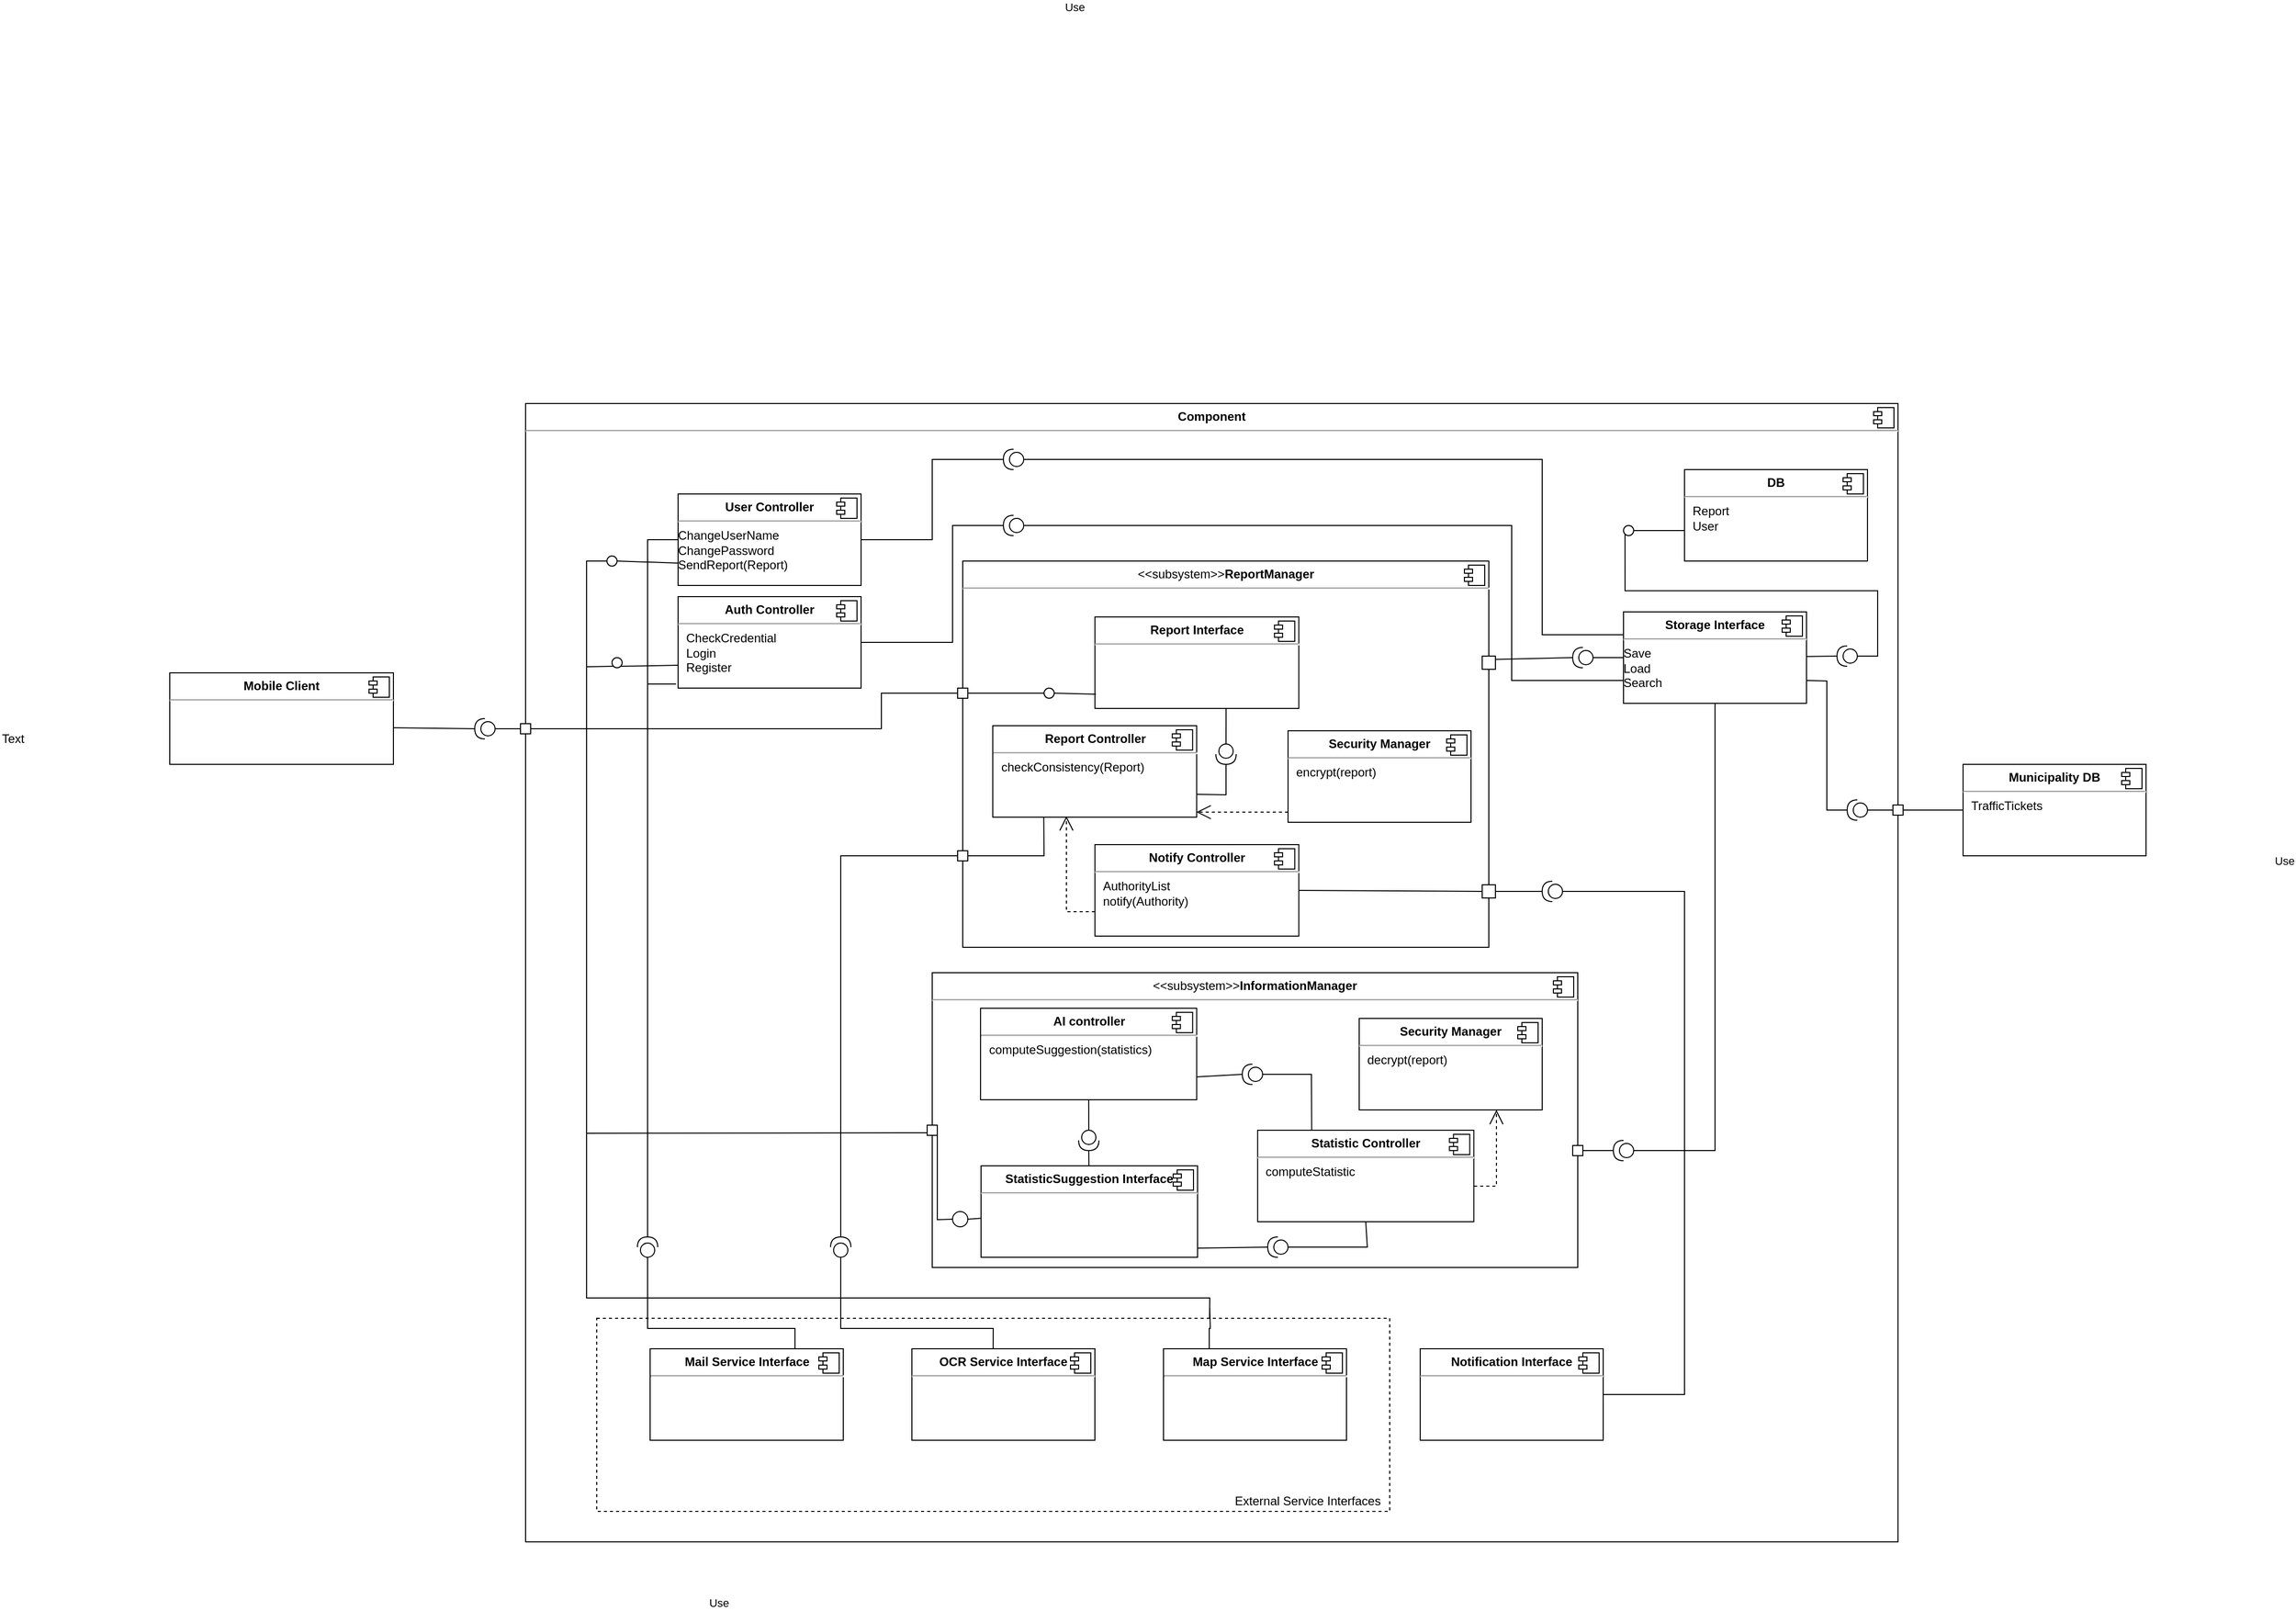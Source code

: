 <mxfile version="12.2.6" type="device" pages="1"><diagram id="5YClN9KeRhyfUi6IMF1h" name="Page-1"><mxGraphModel dx="1614" dy="1619" grid="1" gridSize="10" guides="1" tooltips="1" connect="1" arrows="1" fold="1" page="1" pageScale="1" pageWidth="827" pageHeight="1169" math="0" shadow="0"><root><mxCell id="0"/><mxCell id="1" parent="0"/><mxCell id="qqLT8RB5Y5soCKqECM3d-2" value="&lt;p style=&quot;margin: 0px ; margin-top: 6px ; text-align: center&quot;&gt;&lt;b&gt;Component&lt;/b&gt;&lt;/p&gt;&lt;hr&gt;&lt;p style=&quot;margin: 0px ; margin-left: 8px&quot;&gt;&lt;br&gt;&lt;/p&gt;" style="align=left;overflow=fill;html=1;shadow=0;" parent="1" vertex="1"><mxGeometry x="240" y="60" width="1350" height="1120" as="geometry"/></mxCell><mxCell id="qqLT8RB5Y5soCKqECM3d-3" value="" style="shape=component;jettyWidth=8;jettyHeight=4;" parent="qqLT8RB5Y5soCKqECM3d-2" vertex="1"><mxGeometry x="1" width="20" height="20" relative="1" as="geometry"><mxPoint x="-24" y="4" as="offset"/></mxGeometry></mxCell><mxCell id="qSNP_pKOV0-4uGFezlVe-158" value="&lt;p style=&quot;margin: 0px ; margin-top: 6px ; text-align: center&quot;&gt;&lt;b&gt;DB&lt;/b&gt;&lt;br&gt;&lt;/p&gt;&lt;hr&gt;&lt;p style=&quot;margin: 0px ; margin-left: 8px&quot;&gt;Report&lt;/p&gt;&lt;p style=&quot;margin: 0px ; margin-left: 8px&quot;&gt;User&lt;br&gt;&lt;/p&gt;" style="align=left;overflow=fill;html=1;" parent="qqLT8RB5Y5soCKqECM3d-2" vertex="1"><mxGeometry x="1140" y="65" width="180" height="90" as="geometry"/></mxCell><mxCell id="qSNP_pKOV0-4uGFezlVe-159" value="" style="shape=component;jettyWidth=8;jettyHeight=4;" parent="qSNP_pKOV0-4uGFezlVe-158" vertex="1"><mxGeometry x="1" width="20" height="20" relative="1" as="geometry"><mxPoint x="-24" y="4" as="offset"/></mxGeometry></mxCell><mxCell id="qqLT8RB5Y5soCKqECM3d-15" style="rounded=0;orthogonalLoop=1;jettySize=auto;html=1;exitX=1;exitY=0.5;exitDx=0;exitDy=0;endArrow=none;endFill=0;" parent="qqLT8RB5Y5soCKqECM3d-2" source="qSNP_pKOV0-4uGFezlVe-160" edge="1"><mxGeometry relative="1" as="geometry"><mxPoint x="1140" y="125" as="targetPoint"/></mxGeometry></mxCell><mxCell id="qSNP_pKOV0-4uGFezlVe-160" value="" style="ellipse;whiteSpace=wrap;html=1;aspect=fixed;" parent="qqLT8RB5Y5soCKqECM3d-2" vertex="1"><mxGeometry x="1080" y="120" width="10" height="10" as="geometry"/></mxCell><mxCell id="BfB_PKCpEKvkI4DOImgI-2" value="" style="shape=providedRequiredInterface;html=1;verticalLabelPosition=bottom;rotation=180;" vertex="1" parent="qqLT8RB5Y5soCKqECM3d-2"><mxGeometry x="470" y="45" width="20" height="20" as="geometry"/></mxCell><mxCell id="BfB_PKCpEKvkI4DOImgI-3" value="" style="shape=providedRequiredInterface;html=1;verticalLabelPosition=bottom;rotation=-180;" vertex="1" parent="qqLT8RB5Y5soCKqECM3d-2"><mxGeometry x="470" y="110" width="20" height="20" as="geometry"/></mxCell><mxCell id="a7hR6AEU0rqpUllK16c6-3" value="&lt;p style=&quot;margin: 0px ; margin-top: 6px ; text-align: center&quot;&gt;&lt;b&gt;Mobile Client&lt;/b&gt;&lt;br&gt;&lt;/p&gt;&lt;hr&gt;" style="align=left;overflow=fill;html=1;" parent="1" vertex="1"><mxGeometry x="-110" y="325" width="220" height="90" as="geometry"/></mxCell><mxCell id="a7hR6AEU0rqpUllK16c6-4" value="" style="shape=component;jettyWidth=8;jettyHeight=4;" parent="a7hR6AEU0rqpUllK16c6-3" vertex="1"><mxGeometry x="1" width="20" height="20" relative="1" as="geometry"><mxPoint x="-24" y="4" as="offset"/></mxGeometry></mxCell><mxCell id="qSNP_pKOV0-4uGFezlVe-74" value="&lt;p style=&quot;margin: 0px ; margin-top: 6px ; text-align: center&quot;&gt;&lt;b&gt;User Controller&lt;/b&gt;&lt;/p&gt;&lt;hr&gt;&lt;div&gt;ChangeUserName&lt;/div&gt;&lt;div&gt;ChangePassword&lt;br&gt;&lt;/div&gt;&lt;div&gt;SendReport(Report)&lt;br&gt;&lt;/div&gt;&lt;div&gt;&lt;br&gt;&lt;/div&gt;" style="align=left;overflow=fill;html=1;" parent="1" vertex="1"><mxGeometry x="390" y="149" width="180" height="90" as="geometry"/></mxCell><mxCell id="qSNP_pKOV0-4uGFezlVe-75" value="" style="shape=component;jettyWidth=8;jettyHeight=4;" parent="qSNP_pKOV0-4uGFezlVe-74" vertex="1"><mxGeometry x="1" width="20" height="20" relative="1" as="geometry"><mxPoint x="-24" y="4" as="offset"/></mxGeometry></mxCell><mxCell id="qSNP_pKOV0-4uGFezlVe-78" value="&lt;p style=&quot;margin: 0px ; margin-top: 6px ; text-align: center&quot;&gt;&lt;b&gt;Auth Controller&lt;br&gt;&lt;/b&gt;&lt;/p&gt;&lt;hr&gt;&lt;p style=&quot;margin: 0px ; margin-left: 8px&quot;&gt;CheckCredential&lt;/p&gt;&lt;p style=&quot;margin: 0px ; margin-left: 8px&quot;&gt;Login&lt;/p&gt;&lt;p style=&quot;margin: 0px ; margin-left: 8px&quot;&gt;Register&lt;br&gt;&lt;/p&gt;" style="align=left;overflow=fill;html=1;" parent="1" vertex="1"><mxGeometry x="390" y="250" width="180" height="90" as="geometry"/></mxCell><mxCell id="qSNP_pKOV0-4uGFezlVe-79" value="" style="shape=component;jettyWidth=8;jettyHeight=4;" parent="qSNP_pKOV0-4uGFezlVe-78" vertex="1"><mxGeometry x="1" width="20" height="20" relative="1" as="geometry"><mxPoint x="-24" y="4" as="offset"/></mxGeometry></mxCell><mxCell id="qSNP_pKOV0-4uGFezlVe-84" style="edgeStyle=none;rounded=0;orthogonalLoop=1;jettySize=auto;html=1;exitX=1;exitY=0.5;exitDx=0;exitDy=0;endArrow=none;endFill=0;" parent="1" source="qSNP_pKOV0-4uGFezlVe-80" edge="1"><mxGeometry relative="1" as="geometry"><mxPoint x="390" y="217" as="targetPoint"/></mxGeometry></mxCell><mxCell id="qSNP_pKOV0-4uGFezlVe-80" value="" style="ellipse;whiteSpace=wrap;html=1;aspect=fixed;" parent="1" vertex="1"><mxGeometry x="320" y="210" width="10" height="10" as="geometry"/></mxCell><mxCell id="qSNP_pKOV0-4uGFezlVe-89" style="edgeStyle=none;rounded=0;orthogonalLoop=1;jettySize=auto;html=1;exitX=1;exitY=0.5;exitDx=0;exitDy=0;exitPerimeter=0;entryX=1;entryY=0.6;entryDx=0;entryDy=0;entryPerimeter=0;endArrow=none;endFill=0;" parent="1" source="qSNP_pKOV0-4uGFezlVe-88" target="a7hR6AEU0rqpUllK16c6-3" edge="1"><mxGeometry relative="1" as="geometry"/></mxCell><mxCell id="qSNP_pKOV0-4uGFezlVe-90" style="edgeStyle=none;rounded=0;orthogonalLoop=1;jettySize=auto;html=1;exitX=0;exitY=0.5;exitDx=0;exitDy=0;exitPerimeter=0;entryX=0;entryY=0.5;entryDx=0;entryDy=0;endArrow=none;endFill=0;" parent="1" source="qSNP_pKOV0-4uGFezlVe-88" target="qSNP_pKOV0-4uGFezlVe-80" edge="1"><mxGeometry relative="1" as="geometry"><Array as="points"><mxPoint x="300" y="380"/><mxPoint x="300" y="215"/></Array></mxGeometry></mxCell><mxCell id="qSNP_pKOV0-4uGFezlVe-92" style="edgeStyle=none;rounded=0;orthogonalLoop=1;jettySize=auto;html=1;exitX=0;exitY=0.5;exitDx=0;exitDy=0;exitPerimeter=0;entryX=0;entryY=1;entryDx=0;entryDy=0;endArrow=none;endFill=0;" parent="1" source="qSNP_pKOV0-4uGFezlVe-88" target="qSNP_pKOV0-4uGFezlVe-91" edge="1"><mxGeometry relative="1" as="geometry"><Array as="points"><mxPoint x="300" y="380"/><mxPoint x="300" y="319"/></Array></mxGeometry></mxCell><mxCell id="qSNP_pKOV0-4uGFezlVe-104" style="edgeStyle=none;rounded=0;orthogonalLoop=1;jettySize=auto;html=1;exitX=0;exitY=0.5;exitDx=0;exitDy=0;exitPerimeter=0;entryX=0;entryY=0.5;entryDx=0;entryDy=0;endArrow=none;endFill=0;" parent="1" source="qSNP_pKOV0-4uGFezlVe-88" target="qSNP_pKOV0-4uGFezlVe-103" edge="1"><mxGeometry relative="1" as="geometry"><Array as="points"><mxPoint x="370" y="380"/><mxPoint x="590" y="380"/><mxPoint x="590" y="345"/></Array></mxGeometry></mxCell><mxCell id="qSNP_pKOV0-4uGFezlVe-138" style="edgeStyle=none;rounded=0;orthogonalLoop=1;jettySize=auto;html=1;exitX=0;exitY=0.5;exitDx=0;exitDy=0;exitPerimeter=0;entryX=0;entryY=0.75;entryDx=0;entryDy=0;endArrow=none;endFill=0;" parent="1" source="qSNP_pKOV0-4uGFezlVe-88" target="qSNP_pKOV0-4uGFezlVe-137" edge="1"><mxGeometry relative="1" as="geometry"><Array as="points"><mxPoint x="300" y="380"/><mxPoint x="300" y="778"/></Array></mxGeometry></mxCell><mxCell id="_xlGBoI4aea91XirdVQH-34" style="edgeStyle=none;rounded=0;orthogonalLoop=1;jettySize=auto;html=1;exitX=0;exitY=0.5;exitDx=0;exitDy=0;exitPerimeter=0;entryX=0.25;entryY=0;entryDx=0;entryDy=0;labelBackgroundColor=#ffffff;endArrow=none;endFill=0;" parent="1" source="qqLT8RB5Y5soCKqECM3d-7" target="qSNP_pKOV0-4uGFezlVe-113" edge="1"><mxGeometry relative="1" as="geometry"><Array as="points"><mxPoint x="300" y="380"/><mxPoint x="300" y="940"/><mxPoint x="913" y="940"/></Array></mxGeometry></mxCell><mxCell id="qqLT8RB5Y5soCKqECM3d-6" style="edgeStyle=orthogonalEdgeStyle;rounded=0;orthogonalLoop=1;jettySize=auto;html=1;exitX=1;exitY=0.5;exitDx=0;exitDy=0;exitPerimeter=0;endArrow=none;endFill=0;" parent="1" source="qSNP_pKOV0-4uGFezlVe-88" edge="1"><mxGeometry relative="1" as="geometry"><mxPoint x="190" y="380" as="targetPoint"/></mxGeometry></mxCell><mxCell id="qSNP_pKOV0-4uGFezlVe-88" value="" style="shape=providedRequiredInterface;html=1;verticalLabelPosition=bottom;rotation=180;" parent="1" vertex="1"><mxGeometry x="190" y="370" width="20" height="20" as="geometry"/></mxCell><mxCell id="qSNP_pKOV0-4uGFezlVe-93" style="edgeStyle=none;rounded=0;orthogonalLoop=1;jettySize=auto;html=1;exitX=1;exitY=1;exitDx=0;exitDy=0;entryX=0;entryY=0.75;entryDx=0;entryDy=0;endArrow=none;endFill=0;" parent="1" source="qSNP_pKOV0-4uGFezlVe-91" target="qSNP_pKOV0-4uGFezlVe-78" edge="1"><mxGeometry relative="1" as="geometry"/></mxCell><mxCell id="qSNP_pKOV0-4uGFezlVe-91" value="" style="ellipse;whiteSpace=wrap;html=1;aspect=fixed;" parent="1" vertex="1"><mxGeometry x="325" y="310" width="10" height="10" as="geometry"/></mxCell><mxCell id="qSNP_pKOV0-4uGFezlVe-95" value="&lt;p style=&quot;margin: 0px ; margin-top: 6px ; text-align: center&quot;&gt;&amp;lt;&amp;lt;subsystem&amp;gt;&amp;gt;&lt;b&gt;ReportManager&lt;/b&gt;&lt;br&gt;&lt;/p&gt;&lt;hr&gt;" style="align=left;overflow=fill;html=1;" parent="1" vertex="1"><mxGeometry x="670" y="215" width="517.5" height="380" as="geometry"/></mxCell><mxCell id="qSNP_pKOV0-4uGFezlVe-96" value="" style="shape=component;jettyWidth=8;jettyHeight=4;" parent="qSNP_pKOV0-4uGFezlVe-95" vertex="1"><mxGeometry x="1" width="20" height="20" relative="1" as="geometry"><mxPoint x="-24" y="4" as="offset"/></mxGeometry></mxCell><mxCell id="qSNP_pKOV0-4uGFezlVe-97" value="&lt;p style=&quot;margin: 0px ; margin-top: 6px ; text-align: center&quot;&gt;&lt;b&gt;Report Interface&lt;br&gt;&lt;/b&gt;&lt;/p&gt;&lt;hr&gt;&lt;p style=&quot;margin: 0px ; margin-left: 8px&quot;&gt;&lt;br&gt;&lt;/p&gt;" style="align=left;overflow=fill;html=1;" parent="qSNP_pKOV0-4uGFezlVe-95" vertex="1"><mxGeometry x="130.071" y="55" width="200.571" height="90" as="geometry"/></mxCell><mxCell id="qSNP_pKOV0-4uGFezlVe-98" value="" style="shape=component;jettyWidth=8;jettyHeight=4;" parent="qSNP_pKOV0-4uGFezlVe-97" vertex="1"><mxGeometry x="1" width="20" height="20" relative="1" as="geometry"><mxPoint x="-24" y="4" as="offset"/></mxGeometry></mxCell><mxCell id="qSNP_pKOV0-4uGFezlVe-99" value="&lt;p style=&quot;margin: 0px ; margin-top: 6px ; text-align: center&quot;&gt;&lt;b&gt;Report Controller&lt;/b&gt;&lt;br&gt;&lt;/p&gt;&lt;hr&gt;&lt;p style=&quot;margin: 0px ; margin-left: 8px&quot;&gt;checkConsistency(Report)&lt;/p&gt;" style="align=left;overflow=fill;html=1;" parent="qSNP_pKOV0-4uGFezlVe-95" vertex="1"><mxGeometry x="29.571" y="162" width="200.571" height="90" as="geometry"/></mxCell><mxCell id="qSNP_pKOV0-4uGFezlVe-100" value="" style="shape=component;jettyWidth=8;jettyHeight=4;" parent="qSNP_pKOV0-4uGFezlVe-99" vertex="1"><mxGeometry x="1" width="20" height="20" relative="1" as="geometry"><mxPoint x="-24" y="4" as="offset"/></mxGeometry></mxCell><mxCell id="qSNP_pKOV0-4uGFezlVe-101" value="&lt;p style=&quot;margin: 0px ; margin-top: 6px ; text-align: center&quot;&gt;&lt;b&gt;Notify Controller&lt;/b&gt;&lt;br&gt;&lt;/p&gt;&lt;hr&gt;&lt;p style=&quot;margin: 0px ; margin-left: 8px&quot;&gt;AuthorityList&lt;/p&gt;&lt;p style=&quot;margin: 0px ; margin-left: 8px&quot;&gt;notify(Authority)&lt;br&gt;&lt;/p&gt;" style="align=left;overflow=fill;html=1;" parent="qSNP_pKOV0-4uGFezlVe-95" vertex="1"><mxGeometry x="130.071" y="279" width="200.571" height="90" as="geometry"/></mxCell><mxCell id="qSNP_pKOV0-4uGFezlVe-102" value="" style="shape=component;jettyWidth=8;jettyHeight=4;" parent="qSNP_pKOV0-4uGFezlVe-101" vertex="1"><mxGeometry x="1" width="20" height="20" relative="1" as="geometry"><mxPoint x="-24" y="4" as="offset"/></mxGeometry></mxCell><mxCell id="_xlGBoI4aea91XirdVQH-38" value="Use" style="endArrow=open;endSize=12;dashed=1;html=1;labelBackgroundColor=#ffffff;entryX=0.361;entryY=0.989;entryDx=0;entryDy=0;entryPerimeter=0;rounded=0;" parent="qSNP_pKOV0-4uGFezlVe-101" target="qSNP_pKOV0-4uGFezlVe-99" edge="1"><mxGeometry x="1" y="-796" width="160" relative="1" as="geometry"><mxPoint x="-0.071" y="66" as="sourcePoint"/><mxPoint x="159.929" y="66" as="targetPoint"/><Array as="points"><mxPoint x="-28.071" y="66"/></Array><mxPoint x="-788" y="-796" as="offset"/></mxGeometry></mxCell><mxCell id="qSNP_pKOV0-4uGFezlVe-107" style="edgeStyle=none;rounded=0;orthogonalLoop=1;jettySize=auto;html=1;exitX=1;exitY=0.5;exitDx=0;exitDy=0;endArrow=none;endFill=0;" parent="qSNP_pKOV0-4uGFezlVe-95" source="qSNP_pKOV0-4uGFezlVe-105" edge="1"><mxGeometry relative="1" as="geometry"><mxPoint x="131" y="131" as="targetPoint"/></mxGeometry></mxCell><mxCell id="qSNP_pKOV0-4uGFezlVe-105" value="" style="ellipse;whiteSpace=wrap;html=1;aspect=fixed;" parent="qSNP_pKOV0-4uGFezlVe-95" vertex="1"><mxGeometry x="80" y="125" width="10" height="10" as="geometry"/></mxCell><mxCell id="_xlGBoI4aea91XirdVQH-5" value="&lt;p style=&quot;margin: 0px ; margin-top: 6px ; text-align: center&quot;&gt;&lt;b&gt;Security Manager&lt;/b&gt;&lt;br&gt;&lt;/p&gt;&lt;hr&gt;&lt;p style=&quot;margin: 0px ; margin-left: 8px&quot;&gt;encrypt(report)&lt;/p&gt;" style="align=left;overflow=fill;html=1;" parent="qSNP_pKOV0-4uGFezlVe-95" vertex="1"><mxGeometry x="320" y="167" width="180" height="90" as="geometry"/></mxCell><mxCell id="_xlGBoI4aea91XirdVQH-6" value="" style="shape=component;jettyWidth=8;jettyHeight=4;" parent="_xlGBoI4aea91XirdVQH-5" vertex="1"><mxGeometry x="1" width="20" height="20" relative="1" as="geometry"><mxPoint x="-24" y="4" as="offset"/></mxGeometry></mxCell><mxCell id="_xlGBoI4aea91XirdVQH-29" style="edgeStyle=none;rounded=0;orthogonalLoop=1;jettySize=auto;html=1;exitX=1;exitY=0.5;exitDx=0;exitDy=0;exitPerimeter=0;entryX=1;entryY=0.75;entryDx=0;entryDy=0;endArrow=none;endFill=0;" parent="qSNP_pKOV0-4uGFezlVe-95" source="_xlGBoI4aea91XirdVQH-28" target="qSNP_pKOV0-4uGFezlVe-99" edge="1"><mxGeometry relative="1" as="geometry"><Array as="points"><mxPoint x="259" y="230"/></Array></mxGeometry></mxCell><mxCell id="_xlGBoI4aea91XirdVQH-30" style="edgeStyle=none;rounded=0;orthogonalLoop=1;jettySize=auto;html=1;exitX=0;exitY=0.5;exitDx=0;exitDy=0;exitPerimeter=0;entryX=0.643;entryY=1;entryDx=0;entryDy=0;entryPerimeter=0;endArrow=none;endFill=0;" parent="qSNP_pKOV0-4uGFezlVe-95" source="_xlGBoI4aea91XirdVQH-28" target="qSNP_pKOV0-4uGFezlVe-97" edge="1"><mxGeometry relative="1" as="geometry"/></mxCell><mxCell id="_xlGBoI4aea91XirdVQH-28" value="" style="shape=providedRequiredInterface;html=1;verticalLabelPosition=bottom;rotation=90;" parent="qSNP_pKOV0-4uGFezlVe-95" vertex="1"><mxGeometry x="249" y="180" width="20" height="20" as="geometry"/></mxCell><mxCell id="_xlGBoI4aea91XirdVQH-33" value="Use" style="endArrow=open;endSize=12;dashed=1;exitX=0;exitY=0.889;exitDx=0;exitDy=0;exitPerimeter=0;entryX=0.999;entryY=0.945;entryDx=0;entryDy=0;entryPerimeter=0;html=1;labelBackgroundColor=#ffffff;" parent="qSNP_pKOV0-4uGFezlVe-95" source="_xlGBoI4aea91XirdVQH-5" target="qSNP_pKOV0-4uGFezlVe-99" edge="1"><mxGeometry x="-1" y="981" width="160" relative="1" as="geometry"><mxPoint x="210" y="265" as="sourcePoint"/><mxPoint x="370" y="265" as="targetPoint"/><mxPoint x="980" y="-933" as="offset"/></mxGeometry></mxCell><mxCell id="qSNP_pKOV0-4uGFezlVe-106" style="edgeStyle=none;rounded=0;orthogonalLoop=1;jettySize=auto;html=1;exitX=1;exitY=0.5;exitDx=0;exitDy=0;entryX=0;entryY=0.5;entryDx=0;entryDy=0;endArrow=none;endFill=0;" parent="1" source="qSNP_pKOV0-4uGFezlVe-103" target="qSNP_pKOV0-4uGFezlVe-105" edge="1"><mxGeometry relative="1" as="geometry"/></mxCell><mxCell id="qSNP_pKOV0-4uGFezlVe-103" value="" style="whiteSpace=wrap;html=1;aspect=fixed;" parent="1" vertex="1"><mxGeometry x="665" y="340" width="10" height="10" as="geometry"/></mxCell><mxCell id="qSNP_pKOV0-4uGFezlVe-108" value="" style="rounded=0;whiteSpace=wrap;html=1;dashed=1;" parent="1" vertex="1"><mxGeometry x="310" y="960" width="780" height="190" as="geometry"/></mxCell><mxCell id="qSNP_pKOV0-4uGFezlVe-109" value="&lt;p style=&quot;margin: 0px ; margin-top: 6px ; text-align: center&quot;&gt;&lt;b&gt;Mail Service Interface&lt;/b&gt;&lt;br&gt;&lt;/p&gt;&lt;hr&gt;&lt;p style=&quot;margin: 0px ; margin-left: 8px&quot;&gt;&lt;br&gt;&lt;br&gt;&lt;/p&gt;" style="align=left;overflow=fill;html=1;" parent="1" vertex="1"><mxGeometry x="362.5" y="990" width="190" height="90" as="geometry"/></mxCell><mxCell id="qSNP_pKOV0-4uGFezlVe-110" value="" style="shape=component;jettyWidth=8;jettyHeight=4;" parent="qSNP_pKOV0-4uGFezlVe-109" vertex="1"><mxGeometry x="1" width="20" height="20" relative="1" as="geometry"><mxPoint x="-24" y="4" as="offset"/></mxGeometry></mxCell><mxCell id="qSNP_pKOV0-4uGFezlVe-111" value="&lt;p style=&quot;margin: 0px ; margin-top: 6px ; text-align: center&quot;&gt;&lt;b&gt;OCR Service Interface&lt;/b&gt;&lt;br&gt;&lt;/p&gt;&lt;hr&gt;" style="align=left;overflow=fill;html=1;" parent="1" vertex="1"><mxGeometry x="620" y="990" width="180" height="90" as="geometry"/></mxCell><mxCell id="qSNP_pKOV0-4uGFezlVe-112" value="" style="shape=component;jettyWidth=8;jettyHeight=4;" parent="qSNP_pKOV0-4uGFezlVe-111" vertex="1"><mxGeometry x="1" width="20" height="20" relative="1" as="geometry"><mxPoint x="-24" y="4" as="offset"/></mxGeometry></mxCell><mxCell id="qqLT8RB5Y5soCKqECM3d-5" style="edgeStyle=orthogonalEdgeStyle;rounded=0;orthogonalLoop=1;jettySize=auto;html=1;exitX=0.25;exitY=0;exitDx=0;exitDy=0;endArrow=none;endFill=0;" parent="1" source="qSNP_pKOV0-4uGFezlVe-113" edge="1"><mxGeometry relative="1" as="geometry"><mxPoint x="913" y="950" as="targetPoint"/></mxGeometry></mxCell><mxCell id="qSNP_pKOV0-4uGFezlVe-113" value="&lt;p style=&quot;margin: 0px ; margin-top: 6px ; text-align: center&quot;&gt;&lt;b&gt;Map Service Interface&lt;/b&gt;&lt;br&gt;&lt;/p&gt;&lt;hr&gt;&lt;p style=&quot;margin: 0px ; margin-left: 8px&quot;&gt;&lt;br&gt;&lt;/p&gt;" style="align=left;overflow=fill;html=1;" parent="1" vertex="1"><mxGeometry x="867.5" y="990" width="180" height="90" as="geometry"/></mxCell><mxCell id="qSNP_pKOV0-4uGFezlVe-114" value="" style="shape=component;jettyWidth=8;jettyHeight=4;" parent="qSNP_pKOV0-4uGFezlVe-113" vertex="1"><mxGeometry x="1" width="20" height="20" relative="1" as="geometry"><mxPoint x="-24" y="4" as="offset"/></mxGeometry></mxCell><mxCell id="qSNP_pKOV0-4uGFezlVe-116" style="edgeStyle=none;rounded=0;orthogonalLoop=1;jettySize=auto;html=1;exitX=1;exitY=0.5;exitDx=0;exitDy=0;exitPerimeter=0;entryX=-0.011;entryY=0.956;entryDx=0;entryDy=0;entryPerimeter=0;endArrow=none;endFill=0;" parent="1" source="qSNP_pKOV0-4uGFezlVe-115" target="qSNP_pKOV0-4uGFezlVe-78" edge="1"><mxGeometry relative="1" as="geometry"><Array as="points"><mxPoint x="360" y="336"/></Array></mxGeometry></mxCell><mxCell id="qSNP_pKOV0-4uGFezlVe-117" style="edgeStyle=none;rounded=0;orthogonalLoop=1;jettySize=auto;html=1;exitX=0;exitY=0.5;exitDx=0;exitDy=0;exitPerimeter=0;entryX=0.75;entryY=0;entryDx=0;entryDy=0;endArrow=none;endFill=0;" parent="1" source="qSNP_pKOV0-4uGFezlVe-115" target="qSNP_pKOV0-4uGFezlVe-109" edge="1"><mxGeometry relative="1" as="geometry"><Array as="points"><mxPoint x="360" y="970"/><mxPoint x="505" y="970"/></Array></mxGeometry></mxCell><mxCell id="_xlGBoI4aea91XirdVQH-15" style="edgeStyle=none;rounded=0;orthogonalLoop=1;jettySize=auto;html=1;exitX=1;exitY=0.5;exitDx=0;exitDy=0;exitPerimeter=0;entryX=0;entryY=0.5;entryDx=0;entryDy=0;endArrow=none;endFill=0;" parent="1" source="qSNP_pKOV0-4uGFezlVe-115" target="qSNP_pKOV0-4uGFezlVe-74" edge="1"><mxGeometry relative="1" as="geometry"><Array as="points"><mxPoint x="360" y="194"/></Array></mxGeometry></mxCell><mxCell id="qSNP_pKOV0-4uGFezlVe-115" value="" style="shape=providedRequiredInterface;html=1;verticalLabelPosition=bottom;rotation=-90;" parent="1" vertex="1"><mxGeometry x="350" y="880" width="20" height="20" as="geometry"/></mxCell><mxCell id="qSNP_pKOV0-4uGFezlVe-119" value="&lt;p style=&quot;margin: 0px ; margin-top: 6px ; text-align: center&quot;&gt;&lt;b&gt;Notification Interface&lt;/b&gt;&lt;br&gt;&lt;/p&gt;&lt;hr&gt;&lt;p style=&quot;margin: 0px ; margin-left: 8px&quot;&gt;&lt;br&gt;&lt;/p&gt;" style="align=left;overflow=fill;html=1;" parent="1" vertex="1"><mxGeometry x="1120" y="990" width="180" height="90" as="geometry"/></mxCell><mxCell id="qSNP_pKOV0-4uGFezlVe-120" value="" style="shape=component;jettyWidth=8;jettyHeight=4;" parent="qSNP_pKOV0-4uGFezlVe-119" vertex="1"><mxGeometry x="1" width="20" height="20" relative="1" as="geometry"><mxPoint x="-24" y="4" as="offset"/></mxGeometry></mxCell><mxCell id="qSNP_pKOV0-4uGFezlVe-121" value="&lt;p style=&quot;margin: 0px ; margin-top: 6px ; text-align: center&quot;&gt;&amp;lt;&amp;lt;subsystem&amp;gt;&amp;gt;&lt;b&gt;InformationManager&lt;/b&gt;&lt;br&gt;&lt;/p&gt;&lt;hr&gt;" style="align=left;overflow=fill;html=1;" parent="1" vertex="1"><mxGeometry x="640" y="620" width="635" height="290" as="geometry"/></mxCell><mxCell id="qSNP_pKOV0-4uGFezlVe-122" value="" style="shape=component;jettyWidth=8;jettyHeight=4;" parent="qSNP_pKOV0-4uGFezlVe-121" vertex="1"><mxGeometry x="1" width="20" height="20" relative="1" as="geometry"><mxPoint x="-24" y="4" as="offset"/></mxGeometry></mxCell><mxCell id="qSNP_pKOV0-4uGFezlVe-123" value="&lt;p style=&quot;margin: 0px ; margin-top: 6px ; text-align: center&quot;&gt;&lt;b&gt;AI controller&lt;/b&gt;&lt;br&gt;&lt;/p&gt;&lt;hr&gt;&lt;p style=&quot;margin: 0px ; margin-left: 8px&quot;&gt;computeSuggestion(statistics)&lt;br&gt;&lt;/p&gt;" style="align=left;overflow=fill;html=1;" parent="qSNP_pKOV0-4uGFezlVe-121" vertex="1"><mxGeometry x="47.533" y="35" width="212.627" height="90" as="geometry"/></mxCell><mxCell id="qSNP_pKOV0-4uGFezlVe-124" value="" style="shape=component;jettyWidth=8;jettyHeight=4;" parent="qSNP_pKOV0-4uGFezlVe-123" vertex="1"><mxGeometry x="1" width="20" height="20" relative="1" as="geometry"><mxPoint x="-24" y="4" as="offset"/></mxGeometry></mxCell><mxCell id="qSNP_pKOV0-4uGFezlVe-125" value="&lt;p style=&quot;margin: 0px ; margin-top: 6px ; text-align: center&quot;&gt;&lt;b&gt;StatisticSuggestion Interface&lt;/b&gt;&lt;br&gt;&lt;/p&gt;&lt;hr&gt;&lt;p style=&quot;margin: 0px ; margin-left: 8px&quot;&gt;&lt;br&gt;&lt;/p&gt;" style="align=left;overflow=fill;html=1;" parent="qSNP_pKOV0-4uGFezlVe-121" vertex="1"><mxGeometry x="48" y="190" width="213" height="90" as="geometry"/></mxCell><mxCell id="qSNP_pKOV0-4uGFezlVe-126" value="" style="shape=component;jettyWidth=8;jettyHeight=4;" parent="qSNP_pKOV0-4uGFezlVe-125" vertex="1"><mxGeometry x="1" width="20" height="20" relative="1" as="geometry"><mxPoint x="-24" y="4" as="offset"/></mxGeometry></mxCell><mxCell id="qSNP_pKOV0-4uGFezlVe-127" value="&lt;p style=&quot;margin: 0px ; margin-top: 6px ; text-align: center&quot;&gt;&lt;b&gt;Statistic Controller&lt;/b&gt;&lt;br&gt;&lt;/p&gt;&lt;hr&gt;&lt;p style=&quot;margin: 0px ; margin-left: 8px&quot;&gt;computeStatistic&lt;/p&gt;" style="align=left;overflow=fill;html=1;" parent="qSNP_pKOV0-4uGFezlVe-121" vertex="1"><mxGeometry x="320.127" y="155" width="212.627" height="90" as="geometry"/></mxCell><mxCell id="qSNP_pKOV0-4uGFezlVe-128" value="" style="shape=component;jettyWidth=8;jettyHeight=4;" parent="qSNP_pKOV0-4uGFezlVe-127" vertex="1"><mxGeometry x="1" width="20" height="20" relative="1" as="geometry"><mxPoint x="-24" y="4" as="offset"/></mxGeometry></mxCell><mxCell id="qSNP_pKOV0-4uGFezlVe-130" style="edgeStyle=none;rounded=0;orthogonalLoop=1;jettySize=auto;html=1;exitX=1;exitY=0.5;exitDx=0;exitDy=0;exitPerimeter=0;entryX=1;entryY=0.75;entryDx=0;entryDy=0;endArrow=none;endFill=0;" parent="qSNP_pKOV0-4uGFezlVe-121" source="qSNP_pKOV0-4uGFezlVe-129" target="qSNP_pKOV0-4uGFezlVe-123" edge="1"><mxGeometry relative="1" as="geometry"/></mxCell><mxCell id="qSNP_pKOV0-4uGFezlVe-131" style="edgeStyle=none;rounded=0;orthogonalLoop=1;jettySize=auto;html=1;exitX=0;exitY=0.5;exitDx=0;exitDy=0;exitPerimeter=0;endArrow=none;endFill=0;entryX=0.25;entryY=0;entryDx=0;entryDy=0;" parent="qSNP_pKOV0-4uGFezlVe-121" source="qSNP_pKOV0-4uGFezlVe-129" target="qSNP_pKOV0-4uGFezlVe-127" edge="1"><mxGeometry relative="1" as="geometry"><Array as="points"><mxPoint x="373" y="100"/></Array><mxPoint x="442" y="139" as="targetPoint"/></mxGeometry></mxCell><mxCell id="qSNP_pKOV0-4uGFezlVe-129" value="" style="shape=providedRequiredInterface;html=1;verticalLabelPosition=bottom;rotation=-180;" parent="qSNP_pKOV0-4uGFezlVe-121" vertex="1"><mxGeometry x="305" y="90" width="20" height="20" as="geometry"/></mxCell><mxCell id="qSNP_pKOV0-4uGFezlVe-133" style="edgeStyle=none;rounded=0;orthogonalLoop=1;jettySize=auto;html=1;exitX=1;exitY=0.5;exitDx=0;exitDy=0;exitPerimeter=0;entryX=1;entryY=0.9;entryDx=0;entryDy=0;endArrow=none;endFill=0;entryPerimeter=0;" parent="qSNP_pKOV0-4uGFezlVe-121" source="qSNP_pKOV0-4uGFezlVe-132" target="qSNP_pKOV0-4uGFezlVe-125" edge="1"><mxGeometry relative="1" as="geometry"/></mxCell><mxCell id="qSNP_pKOV0-4uGFezlVe-136" style="edgeStyle=none;rounded=0;orthogonalLoop=1;jettySize=auto;html=1;exitX=0;exitY=0.5;exitDx=0;exitDy=0;exitPerimeter=0;entryX=0.5;entryY=1;entryDx=0;entryDy=0;endArrow=none;endFill=0;" parent="qSNP_pKOV0-4uGFezlVe-121" source="qSNP_pKOV0-4uGFezlVe-132" target="qSNP_pKOV0-4uGFezlVe-127" edge="1"><mxGeometry relative="1" as="geometry"><Array as="points"><mxPoint x="428" y="270"/></Array></mxGeometry></mxCell><mxCell id="qSNP_pKOV0-4uGFezlVe-132" value="" style="shape=providedRequiredInterface;html=1;verticalLabelPosition=bottom;rotation=180;" parent="qSNP_pKOV0-4uGFezlVe-121" vertex="1"><mxGeometry x="330" y="260" width="20" height="20" as="geometry"/></mxCell><mxCell id="qSNP_pKOV0-4uGFezlVe-146" style="edgeStyle=none;rounded=0;orthogonalLoop=1;jettySize=auto;html=1;exitX=1;exitY=0.5;exitDx=0;exitDy=0;entryX=0;entryY=0.5;entryDx=0;entryDy=0;endArrow=none;endFill=0;" parent="qSNP_pKOV0-4uGFezlVe-121" source="qSNP_pKOV0-4uGFezlVe-137" target="qSNP_pKOV0-4uGFezlVe-144" edge="1"><mxGeometry relative="1" as="geometry"><Array as="points"><mxPoint x="5" y="243"/></Array></mxGeometry></mxCell><mxCell id="qSNP_pKOV0-4uGFezlVe-137" value="" style="whiteSpace=wrap;html=1;aspect=fixed;" parent="qSNP_pKOV0-4uGFezlVe-121" vertex="1"><mxGeometry x="-5" y="150" width="10" height="10" as="geometry"/></mxCell><mxCell id="qSNP_pKOV0-4uGFezlVe-142" style="edgeStyle=none;rounded=0;orthogonalLoop=1;jettySize=auto;html=1;exitX=1;exitY=0.5;exitDx=0;exitDy=0;exitPerimeter=0;endArrow=none;endFill=0;" parent="qSNP_pKOV0-4uGFezlVe-121" source="qSNP_pKOV0-4uGFezlVe-139" target="qSNP_pKOV0-4uGFezlVe-125" edge="1"><mxGeometry relative="1" as="geometry"/></mxCell><mxCell id="qSNP_pKOV0-4uGFezlVe-143" style="edgeStyle=none;rounded=0;orthogonalLoop=1;jettySize=auto;html=1;exitX=0;exitY=0.5;exitDx=0;exitDy=0;exitPerimeter=0;endArrow=none;endFill=0;" parent="qSNP_pKOV0-4uGFezlVe-121" source="qSNP_pKOV0-4uGFezlVe-139" target="qSNP_pKOV0-4uGFezlVe-123" edge="1"><mxGeometry relative="1" as="geometry"/></mxCell><mxCell id="qSNP_pKOV0-4uGFezlVe-139" value="" style="shape=providedRequiredInterface;html=1;verticalLabelPosition=bottom;rotation=90;" parent="qSNP_pKOV0-4uGFezlVe-121" vertex="1"><mxGeometry x="144" y="155" width="20" height="20" as="geometry"/></mxCell><mxCell id="qSNP_pKOV0-4uGFezlVe-147" style="edgeStyle=none;rounded=0;orthogonalLoop=1;jettySize=auto;html=1;exitX=1;exitY=0.5;exitDx=0;exitDy=0;endArrow=none;endFill=0;" parent="qSNP_pKOV0-4uGFezlVe-121" source="qSNP_pKOV0-4uGFezlVe-144" target="qSNP_pKOV0-4uGFezlVe-125" edge="1"><mxGeometry relative="1" as="geometry"/></mxCell><mxCell id="qSNP_pKOV0-4uGFezlVe-144" value="" style="ellipse;whiteSpace=wrap;html=1;aspect=fixed;" parent="qSNP_pKOV0-4uGFezlVe-121" vertex="1"><mxGeometry x="20" y="235" width="15" height="15" as="geometry"/></mxCell><mxCell id="_xlGBoI4aea91XirdVQH-10" value="&lt;p style=&quot;margin: 0px ; margin-top: 6px ; text-align: center&quot;&gt;&lt;b&gt;Security Manager&lt;/b&gt;&lt;br&gt;&lt;/p&gt;&lt;hr&gt;&lt;p style=&quot;margin: 0px ; margin-left: 8px&quot;&gt;decrypt(report)&lt;/p&gt;" style="align=left;overflow=fill;html=1;" parent="qSNP_pKOV0-4uGFezlVe-121" vertex="1"><mxGeometry x="420" y="45" width="180" height="90" as="geometry"/></mxCell><mxCell id="_xlGBoI4aea91XirdVQH-11" value="" style="shape=component;jettyWidth=8;jettyHeight=4;" parent="_xlGBoI4aea91XirdVQH-10" vertex="1"><mxGeometry x="1" width="20" height="20" relative="1" as="geometry"><mxPoint x="-24" y="4" as="offset"/></mxGeometry></mxCell><mxCell id="qqLT8RB5Y5soCKqECM3d-1" value="Use" style="endArrow=open;endSize=12;dashed=1;html=1;entryX=0.75;entryY=1;entryDx=0;entryDy=0;rounded=0;" parent="qSNP_pKOV0-4uGFezlVe-121" target="_xlGBoI4aea91XirdVQH-10" edge="1"><mxGeometry x="-0.546" y="868" width="160" relative="1" as="geometry"><mxPoint x="533" y="210" as="sourcePoint"/><mxPoint x="693" y="210" as="targetPoint"/><Array as="points"><mxPoint x="555" y="210"/></Array><mxPoint x="103" y="410" as="offset"/></mxGeometry></mxCell><mxCell id="qSNP_pKOV0-4uGFezlVe-150" style="edgeStyle=none;rounded=0;orthogonalLoop=1;jettySize=auto;html=1;exitX=0;exitY=0.5;exitDx=0;exitDy=0;exitPerimeter=0;endArrow=none;endFill=0;" parent="1" source="qSNP_pKOV0-4uGFezlVe-148" target="qSNP_pKOV0-4uGFezlVe-119" edge="1"><mxGeometry relative="1" as="geometry"><Array as="points"><mxPoint x="1380" y="540"/><mxPoint x="1380" y="1035"/></Array></mxGeometry></mxCell><mxCell id="qSNP_pKOV0-4uGFezlVe-148" value="" style="shape=providedRequiredInterface;html=1;verticalLabelPosition=bottom;rotation=-180;" parent="1" vertex="1"><mxGeometry x="1240" y="530" width="20" height="20" as="geometry"/></mxCell><mxCell id="_xlGBoI4aea91XirdVQH-9" style="rounded=0;orthogonalLoop=1;jettySize=auto;html=1;exitX=0;exitY=0.5;exitDx=0;exitDy=0;entryX=1;entryY=0.5;entryDx=0;entryDy=0;endArrow=none;endFill=0;" parent="1" source="qSNP_pKOV0-4uGFezlVe-151" target="qSNP_pKOV0-4uGFezlVe-101" edge="1"><mxGeometry relative="1" as="geometry"/></mxCell><mxCell id="qSNP_pKOV0-4uGFezlVe-151" value="" style="whiteSpace=wrap;html=1;aspect=fixed;" parent="1" vertex="1"><mxGeometry x="1181" y="533.5" width="13" height="13" as="geometry"/></mxCell><mxCell id="qSNP_pKOV0-4uGFezlVe-152" style="edgeStyle=none;rounded=0;orthogonalLoop=1;jettySize=auto;html=1;exitX=1;exitY=0.5;exitDx=0;exitDy=0;exitPerimeter=0;endArrow=none;endFill=0;" parent="1" source="qSNP_pKOV0-4uGFezlVe-148" target="qSNP_pKOV0-4uGFezlVe-151" edge="1"><mxGeometry relative="1" as="geometry"><mxPoint x="1240" y="540" as="sourcePoint"/><mxPoint x="980.643" y="539.279" as="targetPoint"/></mxGeometry></mxCell><mxCell id="qSNP_pKOV0-4uGFezlVe-153" value="External Service Interfaces" style="text;html=1;strokeColor=none;fillColor=none;align=center;verticalAlign=middle;whiteSpace=wrap;rounded=0;" parent="1" vertex="1"><mxGeometry x="929" y="1130" width="161" height="20" as="geometry"/></mxCell><mxCell id="qSNP_pKOV0-4uGFezlVe-156" value="&lt;p style=&quot;margin: 0px ; margin-top: 6px ; text-align: center&quot;&gt;&lt;b&gt;Storage Interface&lt;/b&gt;&lt;br&gt;&lt;/p&gt;&lt;hr&gt;&lt;div&gt;Save&lt;/div&gt;&lt;div&gt;Load&lt;/div&gt;&lt;div&gt;Search&lt;br&gt;&lt;/div&gt;" style="align=left;overflow=fill;html=1;" parent="1" vertex="1"><mxGeometry x="1320" y="265" width="180" height="90" as="geometry"/></mxCell><mxCell id="qSNP_pKOV0-4uGFezlVe-157" value="" style="shape=component;jettyWidth=8;jettyHeight=4;" parent="qSNP_pKOV0-4uGFezlVe-156" vertex="1"><mxGeometry x="1" width="20" height="20" relative="1" as="geometry"><mxPoint x="-24" y="4" as="offset"/></mxGeometry></mxCell><mxCell id="qSNP_pKOV0-4uGFezlVe-162" style="edgeStyle=none;rounded=0;orthogonalLoop=1;jettySize=auto;html=1;exitX=1;exitY=0.5;exitDx=0;exitDy=0;exitPerimeter=0;endArrow=none;endFill=0;" parent="1" source="qSNP_pKOV0-4uGFezlVe-161" target="qSNP_pKOV0-4uGFezlVe-156" edge="1"><mxGeometry relative="1" as="geometry"/></mxCell><mxCell id="qqLT8RB5Y5soCKqECM3d-12" style="edgeStyle=orthogonalEdgeStyle;rounded=0;orthogonalLoop=1;jettySize=auto;html=1;exitX=0;exitY=0.5;exitDx=0;exitDy=0;exitPerimeter=0;entryX=0;entryY=1;entryDx=0;entryDy=0;endArrow=none;endFill=0;" parent="1" source="qSNP_pKOV0-4uGFezlVe-161" target="qSNP_pKOV0-4uGFezlVe-160" edge="1"><mxGeometry relative="1" as="geometry"/></mxCell><mxCell id="qSNP_pKOV0-4uGFezlVe-161" value="" style="shape=providedRequiredInterface;html=1;verticalLabelPosition=bottom;rotation=-180;" parent="1" vertex="1"><mxGeometry x="1530" y="298.5" width="20" height="20" as="geometry"/></mxCell><mxCell id="qSNP_pKOV0-4uGFezlVe-168" style="edgeStyle=none;rounded=0;orthogonalLoop=1;jettySize=auto;html=1;exitX=0;exitY=0.5;exitDx=0;exitDy=0;exitPerimeter=0;endArrow=none;endFill=0;" parent="1" source="qSNP_pKOV0-4uGFezlVe-166" target="qSNP_pKOV0-4uGFezlVe-156" edge="1"><mxGeometry relative="1" as="geometry"/></mxCell><mxCell id="qSNP_pKOV0-4uGFezlVe-166" value="" style="shape=providedRequiredInterface;html=1;verticalLabelPosition=bottom;rotation=180;" parent="1" vertex="1"><mxGeometry x="1270" y="300" width="20" height="20" as="geometry"/></mxCell><mxCell id="qSNP_pKOV0-4uGFezlVe-170" style="edgeStyle=none;rounded=0;orthogonalLoop=1;jettySize=auto;html=1;exitX=1;exitY=0.5;exitDx=0;exitDy=0;exitPerimeter=0;entryX=1;entryY=0.25;entryDx=0;entryDy=0;endArrow=none;endFill=0;" parent="1" source="qSNP_pKOV0-4uGFezlVe-166" target="qSNP_pKOV0-4uGFezlVe-169" edge="1"><mxGeometry relative="1" as="geometry"><mxPoint x="1100" y="310" as="sourcePoint"/><mxPoint x="1066.5" y="310" as="targetPoint"/></mxGeometry></mxCell><mxCell id="_xlGBoI4aea91XirdVQH-7" style="edgeStyle=orthogonalEdgeStyle;rounded=0;orthogonalLoop=1;jettySize=auto;html=1;exitX=0;exitY=0.5;exitDx=0;exitDy=0;exitPerimeter=0;endArrow=none;endFill=0;" parent="1" source="qSNP_pKOV0-4uGFezlVe-173" target="qSNP_pKOV0-4uGFezlVe-156" edge="1"><mxGeometry relative="1" as="geometry"/></mxCell><mxCell id="qSNP_pKOV0-4uGFezlVe-173" value="" style="shape=providedRequiredInterface;html=1;verticalLabelPosition=bottom;rotation=180;" parent="1" vertex="1"><mxGeometry x="1310" y="785" width="20" height="20" as="geometry"/></mxCell><mxCell id="qSNP_pKOV0-4uGFezlVe-175" style="edgeStyle=none;rounded=0;orthogonalLoop=1;jettySize=auto;html=1;exitX=1;exitY=0.5;exitDx=0;exitDy=0;entryX=1;entryY=0.5;entryDx=0;entryDy=0;entryPerimeter=0;endArrow=none;endFill=0;" parent="1" source="qSNP_pKOV0-4uGFezlVe-174" target="qSNP_pKOV0-4uGFezlVe-173" edge="1"><mxGeometry relative="1" as="geometry"/></mxCell><mxCell id="qSNP_pKOV0-4uGFezlVe-169" value="" style="whiteSpace=wrap;html=1;aspect=fixed;" parent="1" vertex="1"><mxGeometry x="1181" y="308.5" width="13" height="13" as="geometry"/></mxCell><mxCell id="qSNP_pKOV0-4uGFezlVe-174" value="" style="whiteSpace=wrap;html=1;aspect=fixed;" parent="1" vertex="1"><mxGeometry x="1270" y="790" width="10" height="10" as="geometry"/></mxCell><mxCell id="_xlGBoI4aea91XirdVQH-16" value="&lt;p style=&quot;margin: 0px ; margin-top: 6px ; text-align: center&quot;&gt;&lt;b&gt;Municipality DB&lt;br&gt;&lt;/b&gt;&lt;/p&gt;&lt;hr&gt;&lt;p style=&quot;margin: 0px ; margin-left: 8px&quot;&gt;TrafficTickets&lt;br&gt;&lt;/p&gt;" style="align=left;overflow=fill;html=1;" parent="1" vertex="1"><mxGeometry x="1654" y="415" width="180" height="90" as="geometry"/></mxCell><mxCell id="_xlGBoI4aea91XirdVQH-17" value="" style="shape=component;jettyWidth=8;jettyHeight=4;" parent="_xlGBoI4aea91XirdVQH-16" vertex="1"><mxGeometry x="1" width="20" height="20" relative="1" as="geometry"><mxPoint x="-24" y="4" as="offset"/></mxGeometry></mxCell><mxCell id="_xlGBoI4aea91XirdVQH-19" style="edgeStyle=none;rounded=0;orthogonalLoop=1;jettySize=auto;html=1;exitX=1;exitY=0.5;exitDx=0;exitDy=0;exitPerimeter=0;endArrow=none;endFill=0;entryX=1;entryY=0.75;entryDx=0;entryDy=0;" parent="1" source="_xlGBoI4aea91XirdVQH-18" target="qSNP_pKOV0-4uGFezlVe-156" edge="1"><mxGeometry relative="1" as="geometry"><Array as="points"><mxPoint x="1520" y="460"/><mxPoint x="1520" y="333"/></Array></mxGeometry></mxCell><mxCell id="_xlGBoI4aea91XirdVQH-20" style="edgeStyle=none;rounded=0;orthogonalLoop=1;jettySize=auto;html=1;exitX=0;exitY=0.5;exitDx=0;exitDy=0;exitPerimeter=0;entryX=0;entryY=0.5;entryDx=0;entryDy=0;endArrow=none;endFill=0;" parent="1" source="qqLT8RB5Y5soCKqECM3d-16" target="_xlGBoI4aea91XirdVQH-16" edge="1"><mxGeometry relative="1" as="geometry"/></mxCell><mxCell id="_xlGBoI4aea91XirdVQH-18" value="" style="shape=providedRequiredInterface;html=1;verticalLabelPosition=bottom;rotation=180;" parent="1" vertex="1"><mxGeometry x="1540" y="450" width="20" height="20" as="geometry"/></mxCell><mxCell id="_xlGBoI4aea91XirdVQH-27" style="edgeStyle=none;rounded=0;orthogonalLoop=1;jettySize=auto;html=1;exitX=1;exitY=0.5;exitDx=0;exitDy=0;entryX=0.25;entryY=1;entryDx=0;entryDy=0;endArrow=none;endFill=0;" parent="1" source="_xlGBoI4aea91XirdVQH-21" target="qSNP_pKOV0-4uGFezlVe-99" edge="1"><mxGeometry relative="1" as="geometry"><Array as="points"><mxPoint x="750" y="505"/></Array></mxGeometry></mxCell><mxCell id="_xlGBoI4aea91XirdVQH-21" value="" style="whiteSpace=wrap;html=1;aspect=fixed;" parent="1" vertex="1"><mxGeometry x="665" y="500" width="10" height="10" as="geometry"/></mxCell><mxCell id="_xlGBoI4aea91XirdVQH-25" style="edgeStyle=none;rounded=0;orthogonalLoop=1;jettySize=auto;html=1;exitX=1;exitY=0.5;exitDx=0;exitDy=0;exitPerimeter=0;entryX=0;entryY=0.5;entryDx=0;entryDy=0;endArrow=none;endFill=0;" parent="1" source="_xlGBoI4aea91XirdVQH-24" target="_xlGBoI4aea91XirdVQH-21" edge="1"><mxGeometry relative="1" as="geometry"><Array as="points"><mxPoint x="550" y="505"/></Array></mxGeometry></mxCell><mxCell id="_xlGBoI4aea91XirdVQH-26" style="edgeStyle=none;rounded=0;orthogonalLoop=1;jettySize=auto;html=1;exitX=0;exitY=0.5;exitDx=0;exitDy=0;exitPerimeter=0;entryX=0.444;entryY=0;entryDx=0;entryDy=0;entryPerimeter=0;endArrow=none;endFill=0;" parent="1" source="_xlGBoI4aea91XirdVQH-24" target="qSNP_pKOV0-4uGFezlVe-111" edge="1"><mxGeometry relative="1" as="geometry"><Array as="points"><mxPoint x="550" y="970"/><mxPoint x="700" y="970"/></Array></mxGeometry></mxCell><mxCell id="_xlGBoI4aea91XirdVQH-24" value="" style="shape=providedRequiredInterface;html=1;verticalLabelPosition=bottom;rotation=-90;" parent="1" vertex="1"><mxGeometry x="540" y="880" width="20" height="20" as="geometry"/></mxCell><mxCell id="qqLT8RB5Y5soCKqECM3d-7" value="" style="whiteSpace=wrap;html=1;aspect=fixed;shadow=0;" parent="1" vertex="1"><mxGeometry x="235" y="375" width="10" height="10" as="geometry"/></mxCell><mxCell id="qqLT8RB5Y5soCKqECM3d-16" value="" style="whiteSpace=wrap;html=1;aspect=fixed;shadow=0;" parent="1" vertex="1"><mxGeometry x="1585" y="455" width="10" height="10" as="geometry"/></mxCell><mxCell id="qqLT8RB5Y5soCKqECM3d-17" style="edgeStyle=none;rounded=0;orthogonalLoop=1;jettySize=auto;html=1;exitX=0;exitY=0.5;exitDx=0;exitDy=0;exitPerimeter=0;entryX=0;entryY=0.5;entryDx=0;entryDy=0;endArrow=none;endFill=0;" parent="1" source="_xlGBoI4aea91XirdVQH-18" target="qqLT8RB5Y5soCKqECM3d-16" edge="1"><mxGeometry relative="1" as="geometry"><mxPoint x="1560" y="460" as="sourcePoint"/><mxPoint x="1654" y="460" as="targetPoint"/></mxGeometry></mxCell><mxCell id="BfB_PKCpEKvkI4DOImgI-1" value="Text" style="text;html=1;resizable=0;points=[];autosize=1;align=left;verticalAlign=top;spacingTop=-4;" vertex="1" parent="1"><mxGeometry x="-277" y="380" width="40" height="20" as="geometry"/></mxCell><mxCell id="BfB_PKCpEKvkI4DOImgI-4" style="edgeStyle=orthogonalEdgeStyle;rounded=0;orthogonalLoop=1;jettySize=auto;html=1;exitX=1;exitY=0.5;exitDx=0;exitDy=0;exitPerimeter=0;entryX=1;entryY=0.5;entryDx=0;entryDy=0;endArrow=none;endFill=0;" edge="1" parent="1" source="BfB_PKCpEKvkI4DOImgI-2" target="qSNP_pKOV0-4uGFezlVe-74"><mxGeometry relative="1" as="geometry"/></mxCell><mxCell id="BfB_PKCpEKvkI4DOImgI-5" style="edgeStyle=orthogonalEdgeStyle;rounded=0;orthogonalLoop=1;jettySize=auto;html=1;exitX=0;exitY=0.5;exitDx=0;exitDy=0;exitPerimeter=0;entryX=0;entryY=0.25;entryDx=0;entryDy=0;endArrow=none;endFill=0;" edge="1" parent="1" source="BfB_PKCpEKvkI4DOImgI-2" target="qSNP_pKOV0-4uGFezlVe-156"><mxGeometry relative="1" as="geometry"><Array as="points"><mxPoint x="1240" y="115"/><mxPoint x="1240" y="288"/></Array></mxGeometry></mxCell><mxCell id="BfB_PKCpEKvkI4DOImgI-6" style="edgeStyle=orthogonalEdgeStyle;rounded=0;orthogonalLoop=1;jettySize=auto;html=1;exitX=1;exitY=0.5;exitDx=0;exitDy=0;exitPerimeter=0;entryX=1;entryY=0.5;entryDx=0;entryDy=0;endArrow=none;endFill=0;" edge="1" parent="1" source="BfB_PKCpEKvkI4DOImgI-3" target="qSNP_pKOV0-4uGFezlVe-78"><mxGeometry relative="1" as="geometry"><Array as="points"><mxPoint x="660" y="180"/><mxPoint x="660" y="295"/></Array></mxGeometry></mxCell><mxCell id="BfB_PKCpEKvkI4DOImgI-7" style="edgeStyle=orthogonalEdgeStyle;rounded=0;orthogonalLoop=1;jettySize=auto;html=1;exitX=0;exitY=0.5;exitDx=0;exitDy=0;exitPerimeter=0;entryX=0;entryY=0.75;entryDx=0;entryDy=0;endArrow=none;endFill=0;" edge="1" parent="1" source="BfB_PKCpEKvkI4DOImgI-3" target="qSNP_pKOV0-4uGFezlVe-156"><mxGeometry relative="1" as="geometry"><Array as="points"><mxPoint x="1210" y="180"/><mxPoint x="1210" y="333"/></Array></mxGeometry></mxCell></root></mxGraphModel></diagram></mxfile>
